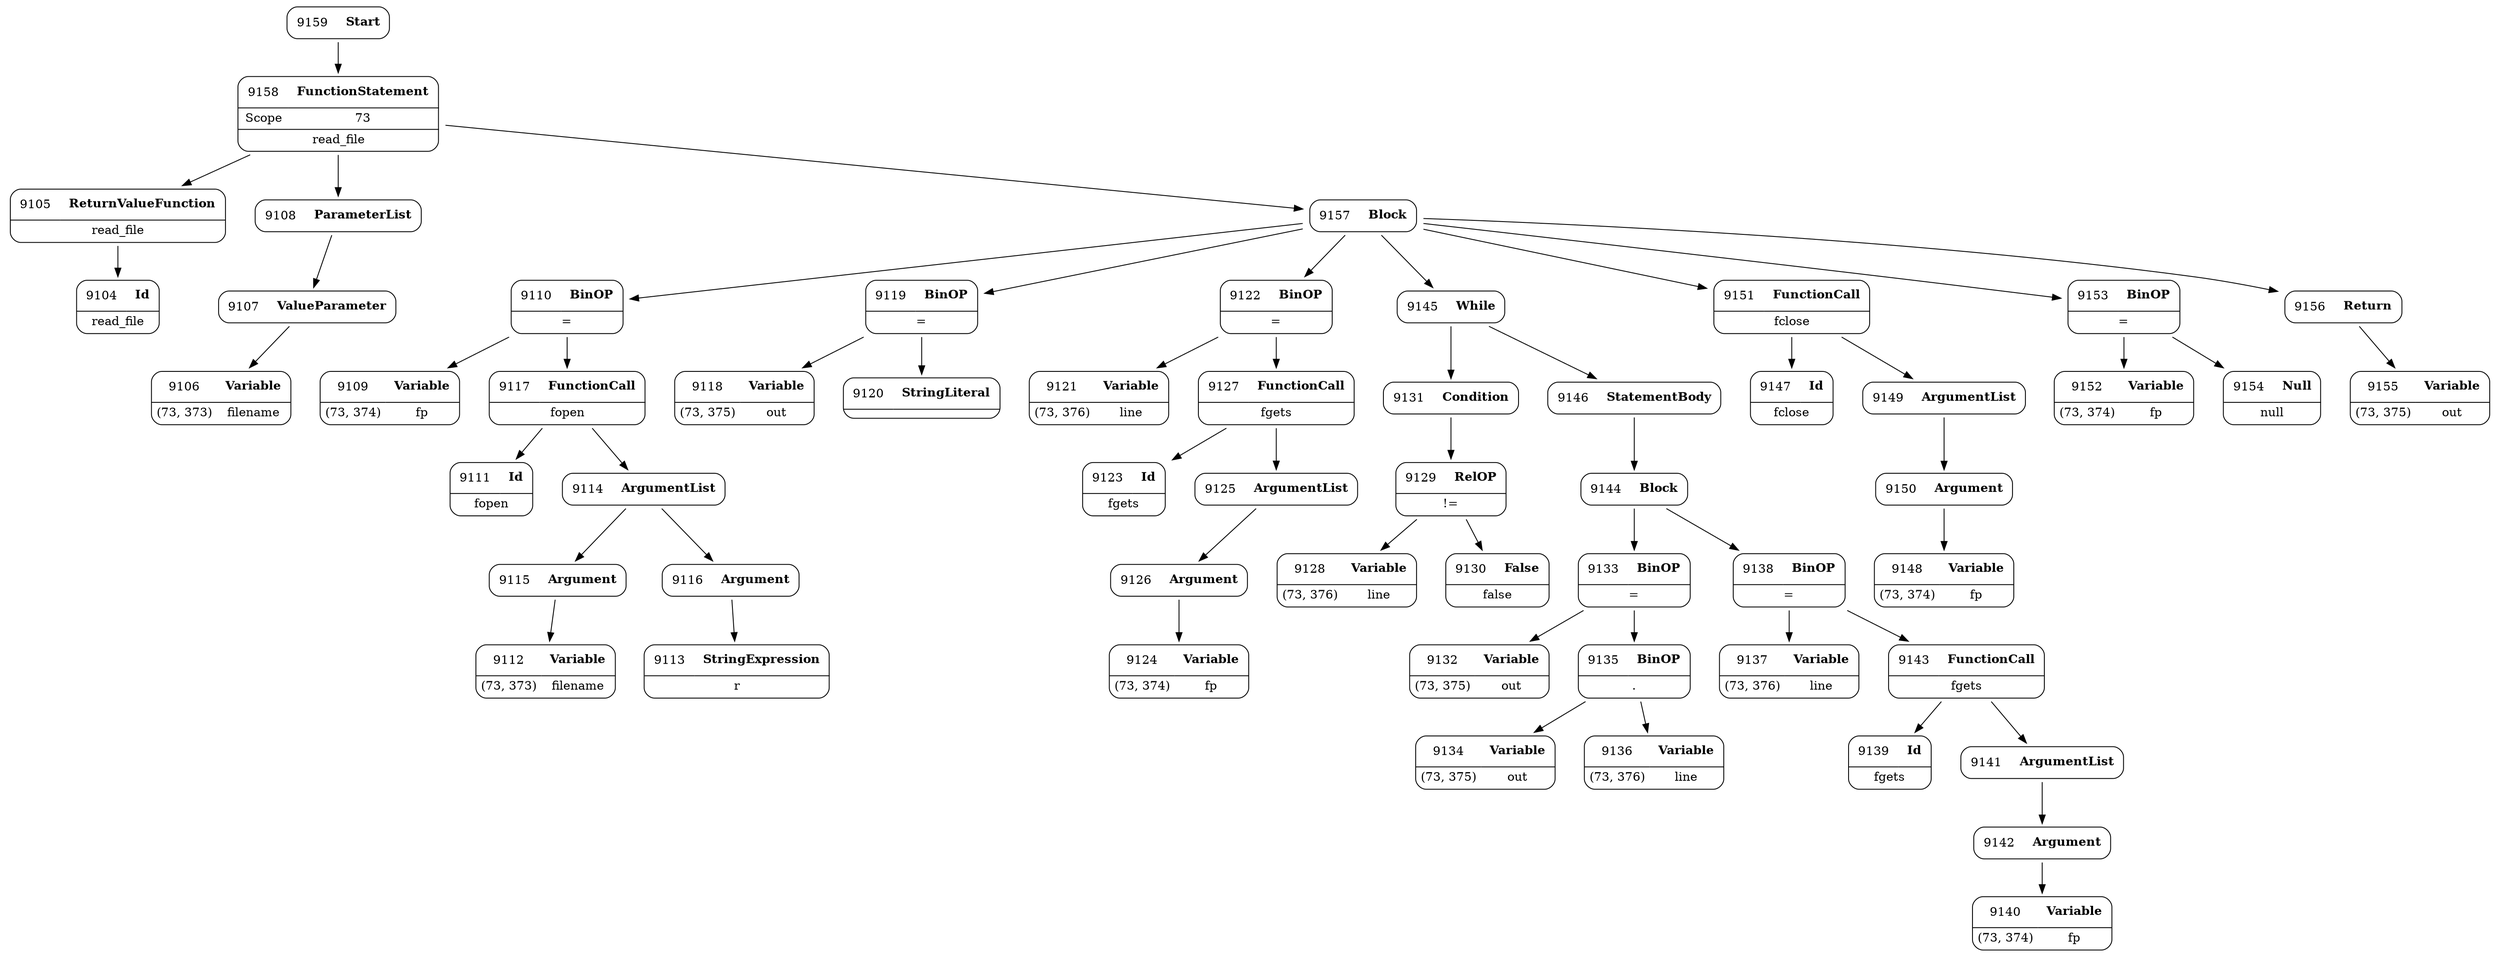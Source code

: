 digraph ast {
node [shape=none];
9104 [label=<<TABLE border='1' cellspacing='0' cellpadding='10' style='rounded' ><TR><TD border='0'>9104</TD><TD border='0'><B>Id</B></TD></TR><HR/><TR><TD border='0' cellpadding='5' colspan='2'>read_file</TD></TR></TABLE>>];
9105 [label=<<TABLE border='1' cellspacing='0' cellpadding='10' style='rounded' ><TR><TD border='0'>9105</TD><TD border='0'><B>ReturnValueFunction</B></TD></TR><HR/><TR><TD border='0' cellpadding='5' colspan='2'>read_file</TD></TR></TABLE>>];
9105 -> 9104 [weight=2];
9106 [label=<<TABLE border='1' cellspacing='0' cellpadding='10' style='rounded' ><TR><TD border='0'>9106</TD><TD border='0'><B>Variable</B></TD></TR><HR/><TR><TD border='0' cellpadding='5'>(73, 373)</TD><TD border='0' cellpadding='5'>filename</TD></TR></TABLE>>];
9107 [label=<<TABLE border='1' cellspacing='0' cellpadding='10' style='rounded' ><TR><TD border='0'>9107</TD><TD border='0'><B>ValueParameter</B></TD></TR></TABLE>>];
9107 -> 9106 [weight=2];
9108 [label=<<TABLE border='1' cellspacing='0' cellpadding='10' style='rounded' ><TR><TD border='0'>9108</TD><TD border='0'><B>ParameterList</B></TD></TR></TABLE>>];
9108 -> 9107 [weight=2];
9109 [label=<<TABLE border='1' cellspacing='0' cellpadding='10' style='rounded' ><TR><TD border='0'>9109</TD><TD border='0'><B>Variable</B></TD></TR><HR/><TR><TD border='0' cellpadding='5'>(73, 374)</TD><TD border='0' cellpadding='5'>fp</TD></TR></TABLE>>];
9110 [label=<<TABLE border='1' cellspacing='0' cellpadding='10' style='rounded' ><TR><TD border='0'>9110</TD><TD border='0'><B>BinOP</B></TD></TR><HR/><TR><TD border='0' cellpadding='5' colspan='2'>=</TD></TR></TABLE>>];
9110 -> 9109 [weight=2];
9110 -> 9117 [weight=2];
9111 [label=<<TABLE border='1' cellspacing='0' cellpadding='10' style='rounded' ><TR><TD border='0'>9111</TD><TD border='0'><B>Id</B></TD></TR><HR/><TR><TD border='0' cellpadding='5' colspan='2'>fopen</TD></TR></TABLE>>];
9112 [label=<<TABLE border='1' cellspacing='0' cellpadding='10' style='rounded' ><TR><TD border='0'>9112</TD><TD border='0'><B>Variable</B></TD></TR><HR/><TR><TD border='0' cellpadding='5'>(73, 373)</TD><TD border='0' cellpadding='5'>filename</TD></TR></TABLE>>];
9113 [label=<<TABLE border='1' cellspacing='0' cellpadding='10' style='rounded' ><TR><TD border='0'>9113</TD><TD border='0'><B>StringExpression</B></TD></TR><HR/><TR><TD border='0' cellpadding='5' colspan='2'>r</TD></TR></TABLE>>];
9114 [label=<<TABLE border='1' cellspacing='0' cellpadding='10' style='rounded' ><TR><TD border='0'>9114</TD><TD border='0'><B>ArgumentList</B></TD></TR></TABLE>>];
9114 -> 9115 [weight=2];
9114 -> 9116 [weight=2];
9115 [label=<<TABLE border='1' cellspacing='0' cellpadding='10' style='rounded' ><TR><TD border='0'>9115</TD><TD border='0'><B>Argument</B></TD></TR></TABLE>>];
9115 -> 9112 [weight=2];
9116 [label=<<TABLE border='1' cellspacing='0' cellpadding='10' style='rounded' ><TR><TD border='0'>9116</TD><TD border='0'><B>Argument</B></TD></TR></TABLE>>];
9116 -> 9113 [weight=2];
9117 [label=<<TABLE border='1' cellspacing='0' cellpadding='10' style='rounded' ><TR><TD border='0'>9117</TD><TD border='0'><B>FunctionCall</B></TD></TR><HR/><TR><TD border='0' cellpadding='5' colspan='2'>fopen</TD></TR></TABLE>>];
9117 -> 9111 [weight=2];
9117 -> 9114 [weight=2];
9118 [label=<<TABLE border='1' cellspacing='0' cellpadding='10' style='rounded' ><TR><TD border='0'>9118</TD><TD border='0'><B>Variable</B></TD></TR><HR/><TR><TD border='0' cellpadding='5'>(73, 375)</TD><TD border='0' cellpadding='5'>out</TD></TR></TABLE>>];
9119 [label=<<TABLE border='1' cellspacing='0' cellpadding='10' style='rounded' ><TR><TD border='0'>9119</TD><TD border='0'><B>BinOP</B></TD></TR><HR/><TR><TD border='0' cellpadding='5' colspan='2'>=</TD></TR></TABLE>>];
9119 -> 9118 [weight=2];
9119 -> 9120 [weight=2];
9120 [label=<<TABLE border='1' cellspacing='0' cellpadding='10' style='rounded' ><TR><TD border='0'>9120</TD><TD border='0'><B>StringLiteral</B></TD></TR><HR/><TR><TD border='0' cellpadding='5' colspan='2'></TD></TR></TABLE>>];
9121 [label=<<TABLE border='1' cellspacing='0' cellpadding='10' style='rounded' ><TR><TD border='0'>9121</TD><TD border='0'><B>Variable</B></TD></TR><HR/><TR><TD border='0' cellpadding='5'>(73, 376)</TD><TD border='0' cellpadding='5'>line</TD></TR></TABLE>>];
9122 [label=<<TABLE border='1' cellspacing='0' cellpadding='10' style='rounded' ><TR><TD border='0'>9122</TD><TD border='0'><B>BinOP</B></TD></TR><HR/><TR><TD border='0' cellpadding='5' colspan='2'>=</TD></TR></TABLE>>];
9122 -> 9121 [weight=2];
9122 -> 9127 [weight=2];
9123 [label=<<TABLE border='1' cellspacing='0' cellpadding='10' style='rounded' ><TR><TD border='0'>9123</TD><TD border='0'><B>Id</B></TD></TR><HR/><TR><TD border='0' cellpadding='5' colspan='2'>fgets</TD></TR></TABLE>>];
9124 [label=<<TABLE border='1' cellspacing='0' cellpadding='10' style='rounded' ><TR><TD border='0'>9124</TD><TD border='0'><B>Variable</B></TD></TR><HR/><TR><TD border='0' cellpadding='5'>(73, 374)</TD><TD border='0' cellpadding='5'>fp</TD></TR></TABLE>>];
9125 [label=<<TABLE border='1' cellspacing='0' cellpadding='10' style='rounded' ><TR><TD border='0'>9125</TD><TD border='0'><B>ArgumentList</B></TD></TR></TABLE>>];
9125 -> 9126 [weight=2];
9126 [label=<<TABLE border='1' cellspacing='0' cellpadding='10' style='rounded' ><TR><TD border='0'>9126</TD><TD border='0'><B>Argument</B></TD></TR></TABLE>>];
9126 -> 9124 [weight=2];
9127 [label=<<TABLE border='1' cellspacing='0' cellpadding='10' style='rounded' ><TR><TD border='0'>9127</TD><TD border='0'><B>FunctionCall</B></TD></TR><HR/><TR><TD border='0' cellpadding='5' colspan='2'>fgets</TD></TR></TABLE>>];
9127 -> 9123 [weight=2];
9127 -> 9125 [weight=2];
9128 [label=<<TABLE border='1' cellspacing='0' cellpadding='10' style='rounded' ><TR><TD border='0'>9128</TD><TD border='0'><B>Variable</B></TD></TR><HR/><TR><TD border='0' cellpadding='5'>(73, 376)</TD><TD border='0' cellpadding='5'>line</TD></TR></TABLE>>];
9129 [label=<<TABLE border='1' cellspacing='0' cellpadding='10' style='rounded' ><TR><TD border='0'>9129</TD><TD border='0'><B>RelOP</B></TD></TR><HR/><TR><TD border='0' cellpadding='5' colspan='2'>!=</TD></TR></TABLE>>];
9129 -> 9128 [weight=2];
9129 -> 9130 [weight=2];
9130 [label=<<TABLE border='1' cellspacing='0' cellpadding='10' style='rounded' ><TR><TD border='0'>9130</TD><TD border='0'><B>False</B></TD></TR><HR/><TR><TD border='0' cellpadding='5' colspan='2'>false</TD></TR></TABLE>>];
9131 [label=<<TABLE border='1' cellspacing='0' cellpadding='10' style='rounded' ><TR><TD border='0'>9131</TD><TD border='0'><B>Condition</B></TD></TR></TABLE>>];
9131 -> 9129 [weight=2];
9132 [label=<<TABLE border='1' cellspacing='0' cellpadding='10' style='rounded' ><TR><TD border='0'>9132</TD><TD border='0'><B>Variable</B></TD></TR><HR/><TR><TD border='0' cellpadding='5'>(73, 375)</TD><TD border='0' cellpadding='5'>out</TD></TR></TABLE>>];
9133 [label=<<TABLE border='1' cellspacing='0' cellpadding='10' style='rounded' ><TR><TD border='0'>9133</TD><TD border='0'><B>BinOP</B></TD></TR><HR/><TR><TD border='0' cellpadding='5' colspan='2'>=</TD></TR></TABLE>>];
9133 -> 9132 [weight=2];
9133 -> 9135 [weight=2];
9134 [label=<<TABLE border='1' cellspacing='0' cellpadding='10' style='rounded' ><TR><TD border='0'>9134</TD><TD border='0'><B>Variable</B></TD></TR><HR/><TR><TD border='0' cellpadding='5'>(73, 375)</TD><TD border='0' cellpadding='5'>out</TD></TR></TABLE>>];
9135 [label=<<TABLE border='1' cellspacing='0' cellpadding='10' style='rounded' ><TR><TD border='0'>9135</TD><TD border='0'><B>BinOP</B></TD></TR><HR/><TR><TD border='0' cellpadding='5' colspan='2'>.</TD></TR></TABLE>>];
9135 -> 9134 [weight=2];
9135 -> 9136 [weight=2];
9136 [label=<<TABLE border='1' cellspacing='0' cellpadding='10' style='rounded' ><TR><TD border='0'>9136</TD><TD border='0'><B>Variable</B></TD></TR><HR/><TR><TD border='0' cellpadding='5'>(73, 376)</TD><TD border='0' cellpadding='5'>line</TD></TR></TABLE>>];
9137 [label=<<TABLE border='1' cellspacing='0' cellpadding='10' style='rounded' ><TR><TD border='0'>9137</TD><TD border='0'><B>Variable</B></TD></TR><HR/><TR><TD border='0' cellpadding='5'>(73, 376)</TD><TD border='0' cellpadding='5'>line</TD></TR></TABLE>>];
9138 [label=<<TABLE border='1' cellspacing='0' cellpadding='10' style='rounded' ><TR><TD border='0'>9138</TD><TD border='0'><B>BinOP</B></TD></TR><HR/><TR><TD border='0' cellpadding='5' colspan='2'>=</TD></TR></TABLE>>];
9138 -> 9137 [weight=2];
9138 -> 9143 [weight=2];
9139 [label=<<TABLE border='1' cellspacing='0' cellpadding='10' style='rounded' ><TR><TD border='0'>9139</TD><TD border='0'><B>Id</B></TD></TR><HR/><TR><TD border='0' cellpadding='5' colspan='2'>fgets</TD></TR></TABLE>>];
9140 [label=<<TABLE border='1' cellspacing='0' cellpadding='10' style='rounded' ><TR><TD border='0'>9140</TD><TD border='0'><B>Variable</B></TD></TR><HR/><TR><TD border='0' cellpadding='5'>(73, 374)</TD><TD border='0' cellpadding='5'>fp</TD></TR></TABLE>>];
9141 [label=<<TABLE border='1' cellspacing='0' cellpadding='10' style='rounded' ><TR><TD border='0'>9141</TD><TD border='0'><B>ArgumentList</B></TD></TR></TABLE>>];
9141 -> 9142 [weight=2];
9142 [label=<<TABLE border='1' cellspacing='0' cellpadding='10' style='rounded' ><TR><TD border='0'>9142</TD><TD border='0'><B>Argument</B></TD></TR></TABLE>>];
9142 -> 9140 [weight=2];
9143 [label=<<TABLE border='1' cellspacing='0' cellpadding='10' style='rounded' ><TR><TD border='0'>9143</TD><TD border='0'><B>FunctionCall</B></TD></TR><HR/><TR><TD border='0' cellpadding='5' colspan='2'>fgets</TD></TR></TABLE>>];
9143 -> 9139 [weight=2];
9143 -> 9141 [weight=2];
9144 [label=<<TABLE border='1' cellspacing='0' cellpadding='10' style='rounded' ><TR><TD border='0'>9144</TD><TD border='0'><B>Block</B></TD></TR></TABLE>>];
9144 -> 9133 [weight=2];
9144 -> 9138 [weight=2];
9145 [label=<<TABLE border='1' cellspacing='0' cellpadding='10' style='rounded' ><TR><TD border='0'>9145</TD><TD border='0'><B>While</B></TD></TR></TABLE>>];
9145 -> 9131 [weight=2];
9145 -> 9146 [weight=2];
9146 [label=<<TABLE border='1' cellspacing='0' cellpadding='10' style='rounded' ><TR><TD border='0'>9146</TD><TD border='0'><B>StatementBody</B></TD></TR></TABLE>>];
9146 -> 9144 [weight=2];
9147 [label=<<TABLE border='1' cellspacing='0' cellpadding='10' style='rounded' ><TR><TD border='0'>9147</TD><TD border='0'><B>Id</B></TD></TR><HR/><TR><TD border='0' cellpadding='5' colspan='2'>fclose</TD></TR></TABLE>>];
9148 [label=<<TABLE border='1' cellspacing='0' cellpadding='10' style='rounded' ><TR><TD border='0'>9148</TD><TD border='0'><B>Variable</B></TD></TR><HR/><TR><TD border='0' cellpadding='5'>(73, 374)</TD><TD border='0' cellpadding='5'>fp</TD></TR></TABLE>>];
9149 [label=<<TABLE border='1' cellspacing='0' cellpadding='10' style='rounded' ><TR><TD border='0'>9149</TD><TD border='0'><B>ArgumentList</B></TD></TR></TABLE>>];
9149 -> 9150 [weight=2];
9150 [label=<<TABLE border='1' cellspacing='0' cellpadding='10' style='rounded' ><TR><TD border='0'>9150</TD><TD border='0'><B>Argument</B></TD></TR></TABLE>>];
9150 -> 9148 [weight=2];
9151 [label=<<TABLE border='1' cellspacing='0' cellpadding='10' style='rounded' ><TR><TD border='0'>9151</TD><TD border='0'><B>FunctionCall</B></TD></TR><HR/><TR><TD border='0' cellpadding='5' colspan='2'>fclose</TD></TR></TABLE>>];
9151 -> 9147 [weight=2];
9151 -> 9149 [weight=2];
9152 [label=<<TABLE border='1' cellspacing='0' cellpadding='10' style='rounded' ><TR><TD border='0'>9152</TD><TD border='0'><B>Variable</B></TD></TR><HR/><TR><TD border='0' cellpadding='5'>(73, 374)</TD><TD border='0' cellpadding='5'>fp</TD></TR></TABLE>>];
9153 [label=<<TABLE border='1' cellspacing='0' cellpadding='10' style='rounded' ><TR><TD border='0'>9153</TD><TD border='0'><B>BinOP</B></TD></TR><HR/><TR><TD border='0' cellpadding='5' colspan='2'>=</TD></TR></TABLE>>];
9153 -> 9152 [weight=2];
9153 -> 9154 [weight=2];
9154 [label=<<TABLE border='1' cellspacing='0' cellpadding='10' style='rounded' ><TR><TD border='0'>9154</TD><TD border='0'><B>Null</B></TD></TR><HR/><TR><TD border='0' cellpadding='5' colspan='2'>null</TD></TR></TABLE>>];
9155 [label=<<TABLE border='1' cellspacing='0' cellpadding='10' style='rounded' ><TR><TD border='0'>9155</TD><TD border='0'><B>Variable</B></TD></TR><HR/><TR><TD border='0' cellpadding='5'>(73, 375)</TD><TD border='0' cellpadding='5'>out</TD></TR></TABLE>>];
9156 [label=<<TABLE border='1' cellspacing='0' cellpadding='10' style='rounded' ><TR><TD border='0'>9156</TD><TD border='0'><B>Return</B></TD></TR></TABLE>>];
9156 -> 9155 [weight=2];
9157 [label=<<TABLE border='1' cellspacing='0' cellpadding='10' style='rounded' ><TR><TD border='0'>9157</TD><TD border='0'><B>Block</B></TD></TR></TABLE>>];
9157 -> 9110 [weight=2];
9157 -> 9119 [weight=2];
9157 -> 9122 [weight=2];
9157 -> 9145 [weight=2];
9157 -> 9151 [weight=2];
9157 -> 9153 [weight=2];
9157 -> 9156 [weight=2];
9158 [label=<<TABLE border='1' cellspacing='0' cellpadding='10' style='rounded' ><TR><TD border='0'>9158</TD><TD border='0'><B>FunctionStatement</B></TD></TR><HR/><TR><TD border='0' cellpadding='5'>Scope</TD><TD border='0' cellpadding='5'>73</TD></TR><HR/><TR><TD border='0' cellpadding='5' colspan='2'>read_file</TD></TR></TABLE>>];
9158 -> 9105 [weight=2];
9158 -> 9108 [weight=2];
9158 -> 9157 [weight=2];
9159 [label=<<TABLE border='1' cellspacing='0' cellpadding='10' style='rounded' ><TR><TD border='0'>9159</TD><TD border='0'><B>Start</B></TD></TR></TABLE>>];
9159 -> 9158 [weight=2];
}
